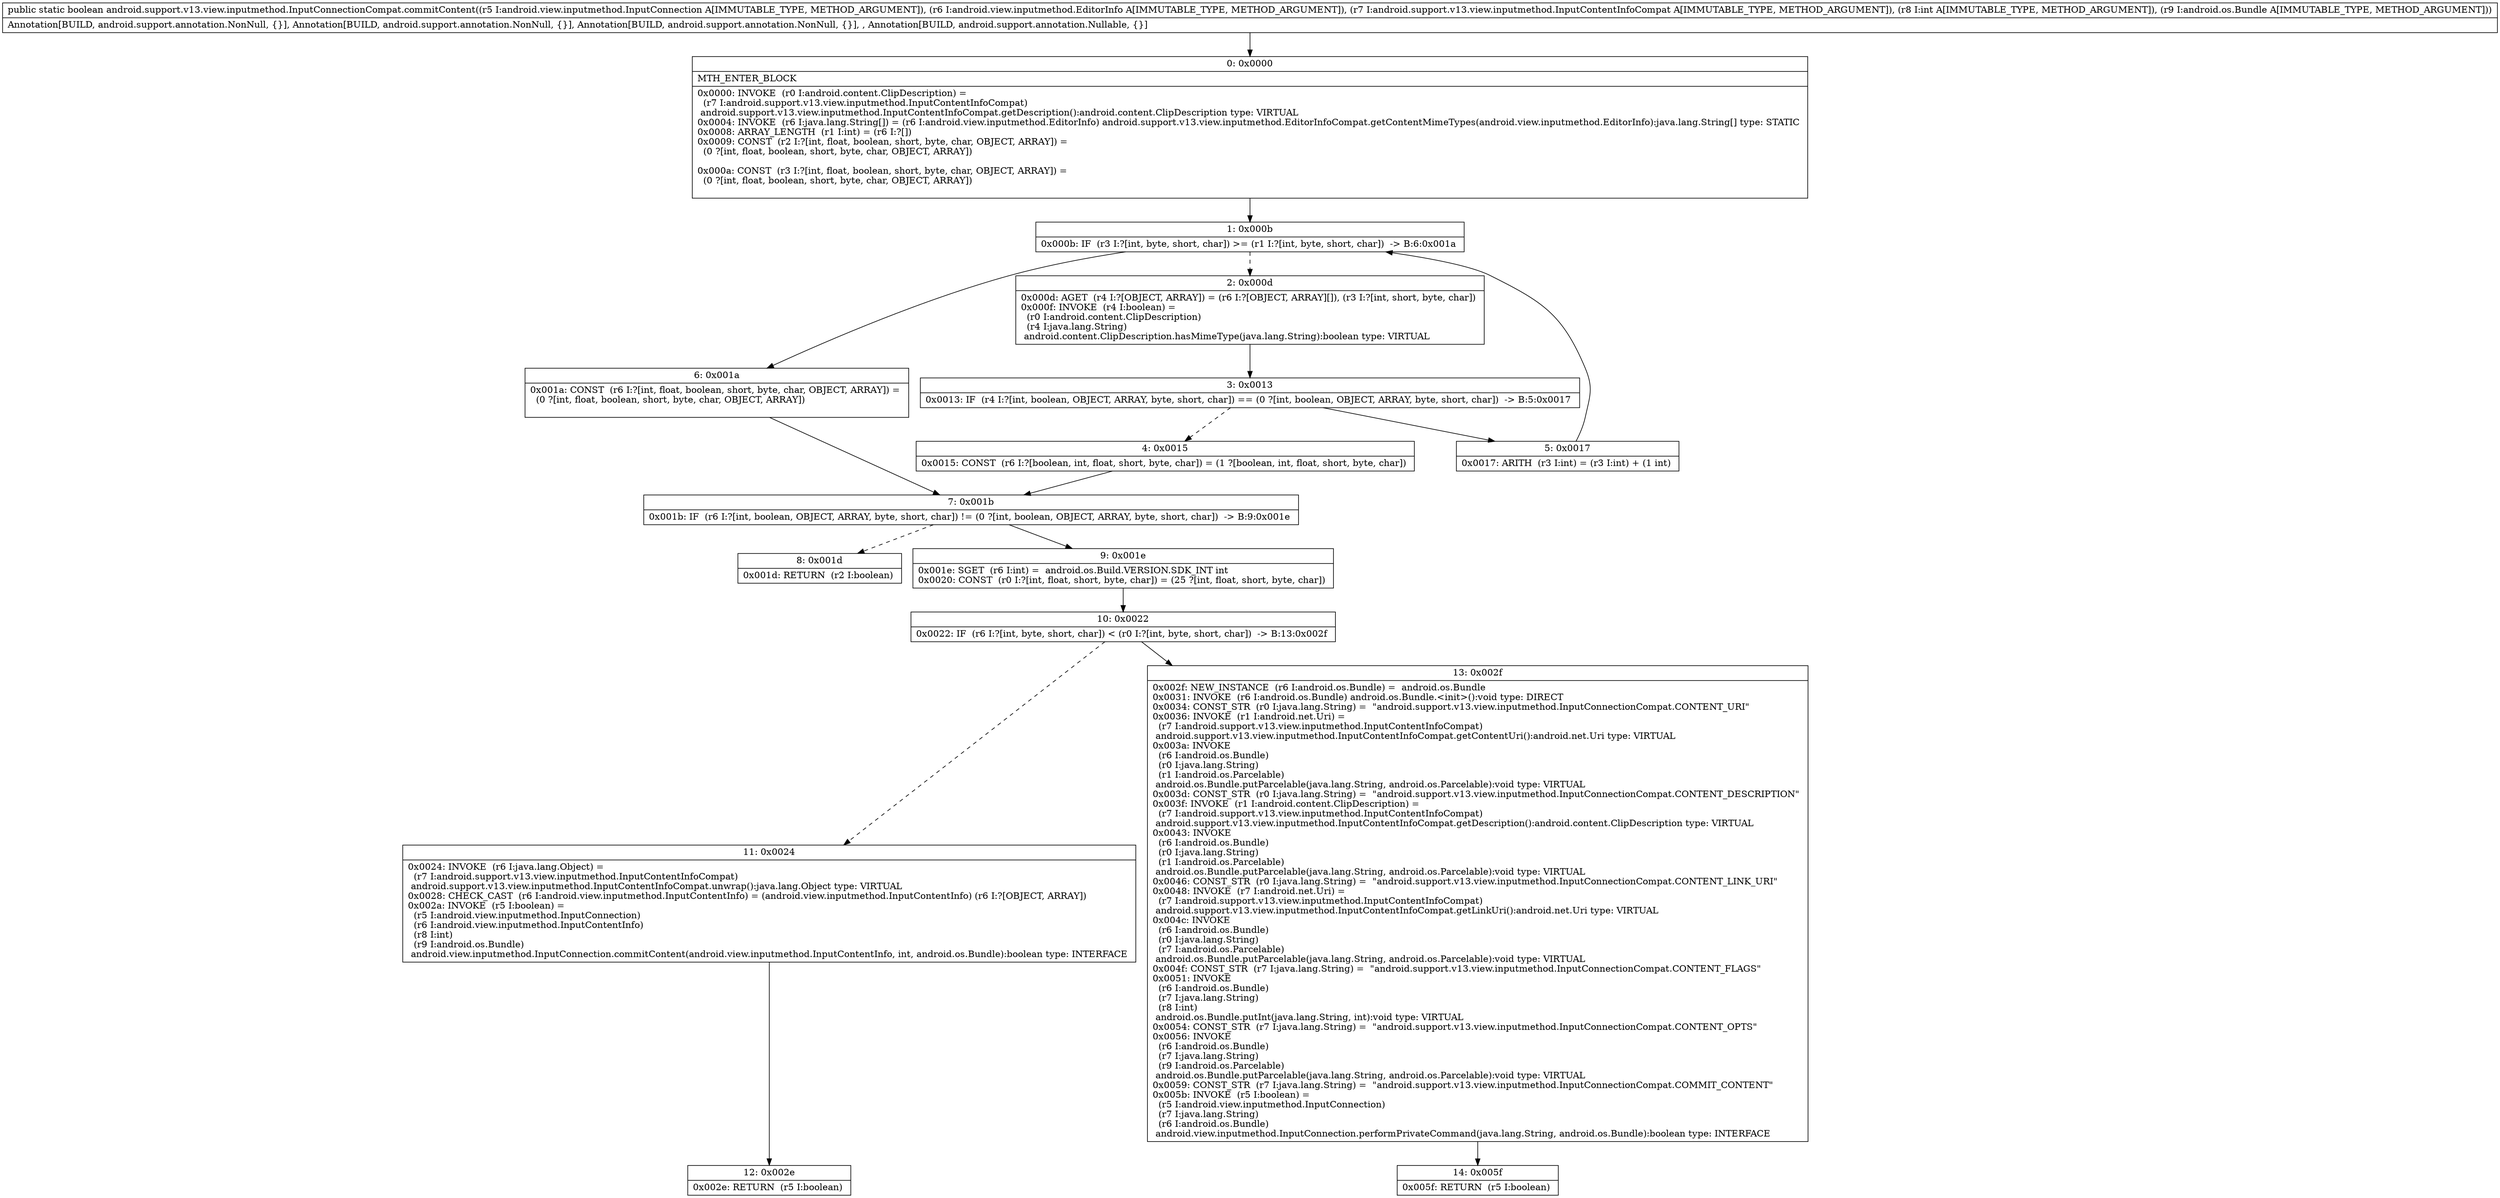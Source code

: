 digraph "CFG forandroid.support.v13.view.inputmethod.InputConnectionCompat.commitContent(Landroid\/view\/inputmethod\/InputConnection;Landroid\/view\/inputmethod\/EditorInfo;Landroid\/support\/v13\/view\/inputmethod\/InputContentInfoCompat;ILandroid\/os\/Bundle;)Z" {
Node_0 [shape=record,label="{0\:\ 0x0000|MTH_ENTER_BLOCK\l|0x0000: INVOKE  (r0 I:android.content.ClipDescription) = \l  (r7 I:android.support.v13.view.inputmethod.InputContentInfoCompat)\l android.support.v13.view.inputmethod.InputContentInfoCompat.getDescription():android.content.ClipDescription type: VIRTUAL \l0x0004: INVOKE  (r6 I:java.lang.String[]) = (r6 I:android.view.inputmethod.EditorInfo) android.support.v13.view.inputmethod.EditorInfoCompat.getContentMimeTypes(android.view.inputmethod.EditorInfo):java.lang.String[] type: STATIC \l0x0008: ARRAY_LENGTH  (r1 I:int) = (r6 I:?[]) \l0x0009: CONST  (r2 I:?[int, float, boolean, short, byte, char, OBJECT, ARRAY]) = \l  (0 ?[int, float, boolean, short, byte, char, OBJECT, ARRAY])\l \l0x000a: CONST  (r3 I:?[int, float, boolean, short, byte, char, OBJECT, ARRAY]) = \l  (0 ?[int, float, boolean, short, byte, char, OBJECT, ARRAY])\l \l}"];
Node_1 [shape=record,label="{1\:\ 0x000b|0x000b: IF  (r3 I:?[int, byte, short, char]) \>= (r1 I:?[int, byte, short, char])  \-\> B:6:0x001a \l}"];
Node_2 [shape=record,label="{2\:\ 0x000d|0x000d: AGET  (r4 I:?[OBJECT, ARRAY]) = (r6 I:?[OBJECT, ARRAY][]), (r3 I:?[int, short, byte, char]) \l0x000f: INVOKE  (r4 I:boolean) = \l  (r0 I:android.content.ClipDescription)\l  (r4 I:java.lang.String)\l android.content.ClipDescription.hasMimeType(java.lang.String):boolean type: VIRTUAL \l}"];
Node_3 [shape=record,label="{3\:\ 0x0013|0x0013: IF  (r4 I:?[int, boolean, OBJECT, ARRAY, byte, short, char]) == (0 ?[int, boolean, OBJECT, ARRAY, byte, short, char])  \-\> B:5:0x0017 \l}"];
Node_4 [shape=record,label="{4\:\ 0x0015|0x0015: CONST  (r6 I:?[boolean, int, float, short, byte, char]) = (1 ?[boolean, int, float, short, byte, char]) \l}"];
Node_5 [shape=record,label="{5\:\ 0x0017|0x0017: ARITH  (r3 I:int) = (r3 I:int) + (1 int) \l}"];
Node_6 [shape=record,label="{6\:\ 0x001a|0x001a: CONST  (r6 I:?[int, float, boolean, short, byte, char, OBJECT, ARRAY]) = \l  (0 ?[int, float, boolean, short, byte, char, OBJECT, ARRAY])\l \l}"];
Node_7 [shape=record,label="{7\:\ 0x001b|0x001b: IF  (r6 I:?[int, boolean, OBJECT, ARRAY, byte, short, char]) != (0 ?[int, boolean, OBJECT, ARRAY, byte, short, char])  \-\> B:9:0x001e \l}"];
Node_8 [shape=record,label="{8\:\ 0x001d|0x001d: RETURN  (r2 I:boolean) \l}"];
Node_9 [shape=record,label="{9\:\ 0x001e|0x001e: SGET  (r6 I:int) =  android.os.Build.VERSION.SDK_INT int \l0x0020: CONST  (r0 I:?[int, float, short, byte, char]) = (25 ?[int, float, short, byte, char]) \l}"];
Node_10 [shape=record,label="{10\:\ 0x0022|0x0022: IF  (r6 I:?[int, byte, short, char]) \< (r0 I:?[int, byte, short, char])  \-\> B:13:0x002f \l}"];
Node_11 [shape=record,label="{11\:\ 0x0024|0x0024: INVOKE  (r6 I:java.lang.Object) = \l  (r7 I:android.support.v13.view.inputmethod.InputContentInfoCompat)\l android.support.v13.view.inputmethod.InputContentInfoCompat.unwrap():java.lang.Object type: VIRTUAL \l0x0028: CHECK_CAST  (r6 I:android.view.inputmethod.InputContentInfo) = (android.view.inputmethod.InputContentInfo) (r6 I:?[OBJECT, ARRAY]) \l0x002a: INVOKE  (r5 I:boolean) = \l  (r5 I:android.view.inputmethod.InputConnection)\l  (r6 I:android.view.inputmethod.InputContentInfo)\l  (r8 I:int)\l  (r9 I:android.os.Bundle)\l android.view.inputmethod.InputConnection.commitContent(android.view.inputmethod.InputContentInfo, int, android.os.Bundle):boolean type: INTERFACE \l}"];
Node_12 [shape=record,label="{12\:\ 0x002e|0x002e: RETURN  (r5 I:boolean) \l}"];
Node_13 [shape=record,label="{13\:\ 0x002f|0x002f: NEW_INSTANCE  (r6 I:android.os.Bundle) =  android.os.Bundle \l0x0031: INVOKE  (r6 I:android.os.Bundle) android.os.Bundle.\<init\>():void type: DIRECT \l0x0034: CONST_STR  (r0 I:java.lang.String) =  \"android.support.v13.view.inputmethod.InputConnectionCompat.CONTENT_URI\" \l0x0036: INVOKE  (r1 I:android.net.Uri) = \l  (r7 I:android.support.v13.view.inputmethod.InputContentInfoCompat)\l android.support.v13.view.inputmethod.InputContentInfoCompat.getContentUri():android.net.Uri type: VIRTUAL \l0x003a: INVOKE  \l  (r6 I:android.os.Bundle)\l  (r0 I:java.lang.String)\l  (r1 I:android.os.Parcelable)\l android.os.Bundle.putParcelable(java.lang.String, android.os.Parcelable):void type: VIRTUAL \l0x003d: CONST_STR  (r0 I:java.lang.String) =  \"android.support.v13.view.inputmethod.InputConnectionCompat.CONTENT_DESCRIPTION\" \l0x003f: INVOKE  (r1 I:android.content.ClipDescription) = \l  (r7 I:android.support.v13.view.inputmethod.InputContentInfoCompat)\l android.support.v13.view.inputmethod.InputContentInfoCompat.getDescription():android.content.ClipDescription type: VIRTUAL \l0x0043: INVOKE  \l  (r6 I:android.os.Bundle)\l  (r0 I:java.lang.String)\l  (r1 I:android.os.Parcelable)\l android.os.Bundle.putParcelable(java.lang.String, android.os.Parcelable):void type: VIRTUAL \l0x0046: CONST_STR  (r0 I:java.lang.String) =  \"android.support.v13.view.inputmethod.InputConnectionCompat.CONTENT_LINK_URI\" \l0x0048: INVOKE  (r7 I:android.net.Uri) = \l  (r7 I:android.support.v13.view.inputmethod.InputContentInfoCompat)\l android.support.v13.view.inputmethod.InputContentInfoCompat.getLinkUri():android.net.Uri type: VIRTUAL \l0x004c: INVOKE  \l  (r6 I:android.os.Bundle)\l  (r0 I:java.lang.String)\l  (r7 I:android.os.Parcelable)\l android.os.Bundle.putParcelable(java.lang.String, android.os.Parcelable):void type: VIRTUAL \l0x004f: CONST_STR  (r7 I:java.lang.String) =  \"android.support.v13.view.inputmethod.InputConnectionCompat.CONTENT_FLAGS\" \l0x0051: INVOKE  \l  (r6 I:android.os.Bundle)\l  (r7 I:java.lang.String)\l  (r8 I:int)\l android.os.Bundle.putInt(java.lang.String, int):void type: VIRTUAL \l0x0054: CONST_STR  (r7 I:java.lang.String) =  \"android.support.v13.view.inputmethod.InputConnectionCompat.CONTENT_OPTS\" \l0x0056: INVOKE  \l  (r6 I:android.os.Bundle)\l  (r7 I:java.lang.String)\l  (r9 I:android.os.Parcelable)\l android.os.Bundle.putParcelable(java.lang.String, android.os.Parcelable):void type: VIRTUAL \l0x0059: CONST_STR  (r7 I:java.lang.String) =  \"android.support.v13.view.inputmethod.InputConnectionCompat.COMMIT_CONTENT\" \l0x005b: INVOKE  (r5 I:boolean) = \l  (r5 I:android.view.inputmethod.InputConnection)\l  (r7 I:java.lang.String)\l  (r6 I:android.os.Bundle)\l android.view.inputmethod.InputConnection.performPrivateCommand(java.lang.String, android.os.Bundle):boolean type: INTERFACE \l}"];
Node_14 [shape=record,label="{14\:\ 0x005f|0x005f: RETURN  (r5 I:boolean) \l}"];
MethodNode[shape=record,label="{public static boolean android.support.v13.view.inputmethod.InputConnectionCompat.commitContent((r5 I:android.view.inputmethod.InputConnection A[IMMUTABLE_TYPE, METHOD_ARGUMENT]), (r6 I:android.view.inputmethod.EditorInfo A[IMMUTABLE_TYPE, METHOD_ARGUMENT]), (r7 I:android.support.v13.view.inputmethod.InputContentInfoCompat A[IMMUTABLE_TYPE, METHOD_ARGUMENT]), (r8 I:int A[IMMUTABLE_TYPE, METHOD_ARGUMENT]), (r9 I:android.os.Bundle A[IMMUTABLE_TYPE, METHOD_ARGUMENT]))  | Annotation[BUILD, android.support.annotation.NonNull, \{\}], Annotation[BUILD, android.support.annotation.NonNull, \{\}], Annotation[BUILD, android.support.annotation.NonNull, \{\}], , Annotation[BUILD, android.support.annotation.Nullable, \{\}]\l}"];
MethodNode -> Node_0;
Node_0 -> Node_1;
Node_1 -> Node_2[style=dashed];
Node_1 -> Node_6;
Node_2 -> Node_3;
Node_3 -> Node_4[style=dashed];
Node_3 -> Node_5;
Node_4 -> Node_7;
Node_5 -> Node_1;
Node_6 -> Node_7;
Node_7 -> Node_8[style=dashed];
Node_7 -> Node_9;
Node_9 -> Node_10;
Node_10 -> Node_11[style=dashed];
Node_10 -> Node_13;
Node_11 -> Node_12;
Node_13 -> Node_14;
}

